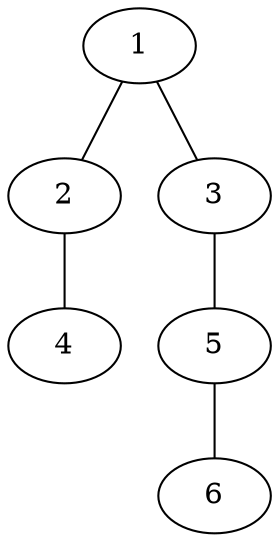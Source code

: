 digraph h {
aaaab[label="1"]
aaaac[label="2"]
aaaad[label="3"]
aaaba[label="4"]
aaabb[label="5"]
aaabc[label="6"]
aaaab->aaaac[arrowhead=none]
aaaab->aaaad[arrowhead=none]
aaaac->aaaba[arrowhead=none]
aaaad->aaabb[arrowhead=none]
aaabb->aaabc[arrowhead=none]
}
